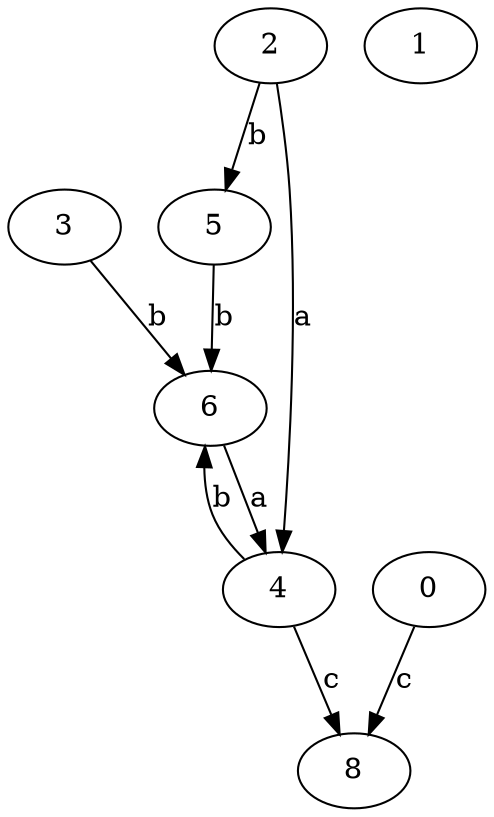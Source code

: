 strict digraph  {
3;
4;
5;
6;
0;
8;
1;
2;
3 -> 6  [label=b];
4 -> 6  [label=b];
4 -> 8  [label=c];
5 -> 6  [label=b];
6 -> 4  [label=a];
0 -> 8  [label=c];
2 -> 4  [label=a];
2 -> 5  [label=b];
}
